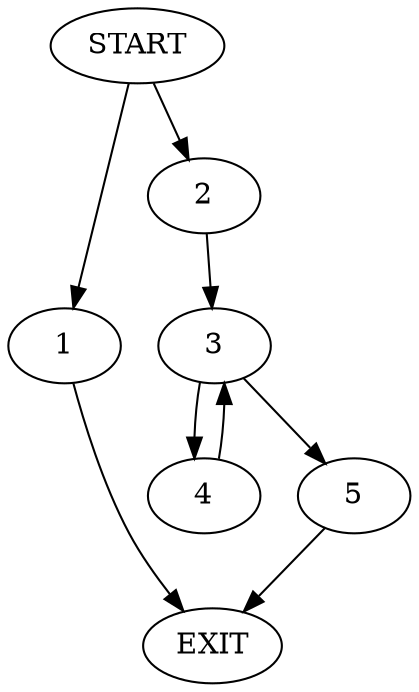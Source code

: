 digraph { 
0 [label="START"];
1;
2;
3;
4;
5;
6[label="EXIT"];
0 -> 1;
0 -> 2;
1 -> 6;
2 -> 3;
3 -> 4;
3 -> 5;
4 -> 3;
5 -> 6;
}